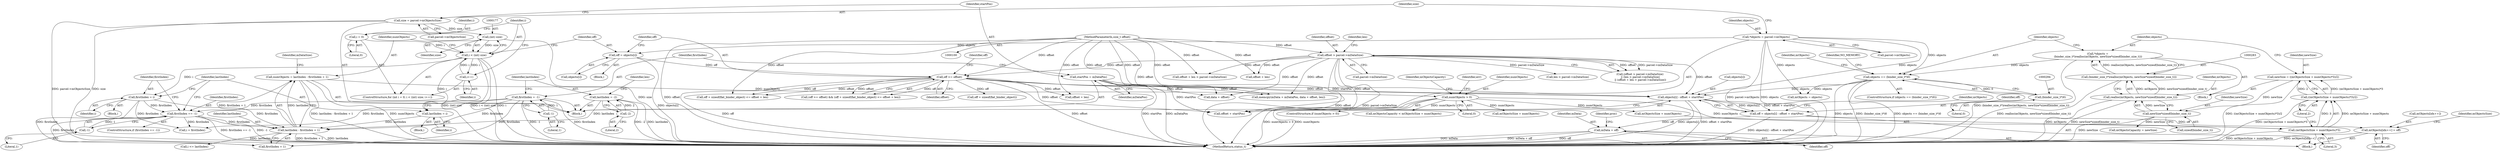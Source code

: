 digraph "0_Android_e68cbc3e9e66df4231e70efa3e9c41abc12aea20@array" {
"1000323" [label="(Call,objects[i] - offset + startPos)"];
"1000114" [label="(Call,*objects = parcel->mObjects)"];
"1000291" [label="(Call,objects == (binder_size_t*)0)"];
"1000280" [label="(Call,*objects =\n (binder_size_t*)realloc(mObjects, newSize*sizeof(binder_size_t)))"];
"1000282" [label="(Call,(binder_size_t*)realloc(mObjects, newSize*sizeof(binder_size_t)))"];
"1000284" [label="(Call,realloc(mObjects, newSize*sizeof(binder_size_t)))"];
"1000286" [label="(Call,newSize*sizeof(binder_size_t))"];
"1000270" [label="(Call,newSize = ((mObjectsSize + numObjects)*3)/2)"];
"1000272" [label="(Call,((mObjectsSize + numObjects)*3)/2)"];
"1000273" [label="(Call,(mObjectsSize + numObjects)*3)"];
"1000258" [label="(Call,numObjects > 0)"];
"1000215" [label="(Call,numObjects = lastIndex - firstIndex + 1)"];
"1000217" [label="(Call,lastIndex - firstIndex + 1)"];
"1000211" [label="(Call,lastIndex = i)"];
"1000174" [label="(Call,i < (int) size)"];
"1000171" [label="(Call,i = 0)"];
"1000179" [label="(Call,i++)"];
"1000176" [label="(Call,(int) size)"];
"1000120" [label="(Call,size = parcel->mObjectsSize)"];
"1000135" [label="(Call,lastIndex = -2)"];
"1000137" [label="(Call,-2)"];
"1000208" [label="(Call,firstIndex = i)"];
"1000130" [label="(Call,firstIndex = -1)"];
"1000132" [label="(Call,-1)"];
"1000203" [label="(Call,firstIndex == -1)"];
"1000205" [label="(Call,-1)"];
"1000293" [label="(Call,(binder_size_t*)0)"];
"1000102" [label="(MethodParameterIn,size_t offset)"];
"1000148" [label="(Call,offset > parcel->mDataSize)"];
"1000190" [label="(Call,off >= offset)"];
"1000183" [label="(Call,off = objects[i])"];
"1000126" [label="(Call,startPos = mDataPos)"];
"1000321" [label="(Call,off = objects[i] - offset + startPos)"];
"1000330" [label="(Call,mObjects[idx++] = off)"];
"1000338" [label="(Call,mData + off)"];
"1000331" [label="(Call,mObjects[idx++])"];
"1000114" [label="(Call,*objects = parcel->mObjects)"];
"1000131" [label="(Identifier,firstIndex)"];
"1000184" [label="(Identifier,off)"];
"1000171" [label="(Call,i = 0)"];
"1000127" [label="(Identifier,startPos)"];
"1000102" [label="(MethodParameterIn,size_t offset)"];
"1000191" [label="(Identifier,off)"];
"1000141" [label="(Identifier,len)"];
"1000206" [label="(Literal,1)"];
"1000274" [label="(Call,mObjectsSize + numObjects)"];
"1000258" [label="(Call,numObjects > 0)"];
"1000202" [label="(ControlStructure,if (firstIndex == -1))"];
"1000130" [label="(Call,firstIndex = -1)"];
"1000176" [label="(Call,(int) size)"];
"1000340" [label="(Identifier,off)"];
"1000172" [label="(Identifier,i)"];
"1000150" [label="(Call,parcel->mDataSize)"];
"1000380" [label="(MethodReturn,status_t)"];
"1000135" [label="(Call,lastIndex = -2)"];
"1000209" [label="(Identifier,firstIndex)"];
"1000122" [label="(Call,parcel->mObjectsSize)"];
"1000215" [label="(Call,numObjects = lastIndex - firstIndex + 1)"];
"1000323" [label="(Call,objects[i] - offset + startPos)"];
"1000192" [label="(Identifier,offset)"];
"1000263" [label="(Call,mObjectsCapacity < mObjectsSize + numObjects)"];
"1000195" [label="(Identifier,off)"];
"1000137" [label="(Call,-2)"];
"1000198" [label="(Call,offset + len)"];
"1000194" [label="(Call,off + sizeof(flat_binder_object))"];
"1000330" [label="(Call,mObjects[idx++] = off)"];
"1000270" [label="(Call,newSize = ((mObjectsSize + numObjects)*3)/2)"];
"1000282" [label="(Call,(binder_size_t*)realloc(mObjects, newSize*sizeof(binder_size_t)))"];
"1000285" [label="(Identifier,mObjects)"];
"1000155" [label="(Identifier,len)"];
"1000126" [label="(Call,startPos = mDataPos)"];
"1000335" [label="(Identifier,off)"];
"1000324" [label="(Call,objects[i])"];
"1000213" [label="(Identifier,i)"];
"1000337" [label="(Identifier,mObjectsSize)"];
"1000159" [label="(Call,offset + len > parcel->mDataSize)"];
"1000265" [label="(Call,mObjectsSize + numObjects)"];
"1000311" [label="(Call,i = firstIndex)"];
"1000204" [label="(Identifier,firstIndex)"];
"1000295" [label="(Literal,0)"];
"1000219" [label="(Call,firstIndex + 1)"];
"1000260" [label="(Literal,0)"];
"1000154" [label="(Call,len > parcel->mDataSize)"];
"1000293" [label="(Call,(binder_size_t*)0)"];
"1000278" [label="(Literal,2)"];
"1000300" [label="(Identifier,mObjects)"];
"1000240" [label="(Call,memcpy(mData + mDataPos, data + offset, len))"];
"1000212" [label="(Identifier,lastIndex)"];
"1000302" [label="(Call,mObjectsCapacity = newSize)"];
"1000121" [label="(Identifier,size)"];
"1000332" [label="(Identifier,mObjects)"];
"1000160" [label="(Call,offset + len)"];
"1000120" [label="(Call,size = parcel->mObjectsSize)"];
"1000208" [label="(Call,firstIndex = i)"];
"1000116" [label="(Call,parcel->mObjects)"];
"1000185" [label="(Call,objects[i])"];
"1000181" [label="(Block,)"];
"1000379" [label="(Identifier,err)"];
"1000218" [label="(Identifier,lastIndex)"];
"1000225" [label="(Identifier,mDataSize)"];
"1000244" [label="(Call,data + offset)"];
"1000298" [label="(Identifier,NO_MEMORY)"];
"1000149" [label="(Identifier,offset)"];
"1000183" [label="(Call,off = objects[i])"];
"1000207" [label="(Block,)"];
"1000288" [label="(Call,sizeof(binder_size_t))"];
"1000190" [label="(Call,off >= offset)"];
"1000169" [label="(ControlStructure,for (int i = 0; i < (int) size; i++))"];
"1000319" [label="(Block,)"];
"1000277" [label="(Literal,3)"];
"1000271" [label="(Identifier,newSize)"];
"1000327" [label="(Call,offset + startPos)"];
"1000147" [label="(Call,(offset > parcel->mDataSize)\n || (len > parcel->mDataSize)\n || (offset + len > parcel->mDataSize))"];
"1000148" [label="(Call,offset > parcel->mDataSize)"];
"1000193" [label="(Call,off + sizeof(flat_binder_object) <= offset + len)"];
"1000272" [label="(Call,((mObjectsSize + numObjects)*3)/2)"];
"1000268" [label="(Block,)"];
"1000299" [label="(Call,mObjects = objects)"];
"1000175" [label="(Identifier,i)"];
"1000132" [label="(Call,-1)"];
"1000259" [label="(Identifier,numObjects)"];
"1000257" [label="(ControlStructure,if (numObjects > 0))"];
"1000136" [label="(Identifier,lastIndex)"];
"1000210" [label="(Identifier,i)"];
"1000284" [label="(Call,realloc(mObjects, newSize*sizeof(binder_size_t)))"];
"1000201" [label="(Block,)"];
"1000273" [label="(Call,(mObjectsSize + numObjects)*3)"];
"1000179" [label="(Call,i++)"];
"1000178" [label="(Identifier,size)"];
"1000290" [label="(ControlStructure,if (objects == (binder_size_t*)0))"];
"1000264" [label="(Identifier,mObjectsCapacity)"];
"1000281" [label="(Identifier,objects)"];
"1000342" [label="(Identifier,proc)"];
"1000138" [label="(Literal,2)"];
"1000180" [label="(Identifier,i)"];
"1000286" [label="(Call,newSize*sizeof(binder_size_t))"];
"1000216" [label="(Identifier,numObjects)"];
"1000205" [label="(Call,-1)"];
"1000291" [label="(Call,objects == (binder_size_t*)0)"];
"1000287" [label="(Identifier,newSize)"];
"1000280" [label="(Call,*objects =\n (binder_size_t*)realloc(mObjects, newSize*sizeof(binder_size_t)))"];
"1000133" [label="(Literal,1)"];
"1000203" [label="(Call,firstIndex == -1)"];
"1000339" [label="(Identifier,mData)"];
"1000321" [label="(Call,off = objects[i] - offset + startPos)"];
"1000292" [label="(Identifier,objects)"];
"1000174" [label="(Call,i < (int) size)"];
"1000211" [label="(Call,lastIndex = i)"];
"1000314" [label="(Call,i <= lastIndex)"];
"1000173" [label="(Literal,0)"];
"1000104" [label="(Block,)"];
"1000115" [label="(Identifier,objects)"];
"1000322" [label="(Identifier,off)"];
"1000338" [label="(Call,mData + off)"];
"1000189" [label="(Call,(off >= offset) && (off + sizeof(flat_binder_object) <= offset + len))"];
"1000217" [label="(Call,lastIndex - firstIndex + 1)"];
"1000128" [label="(Identifier,mDataPos)"];
"1000323" -> "1000321"  [label="AST: "];
"1000323" -> "1000327"  [label="CFG: "];
"1000324" -> "1000323"  [label="AST: "];
"1000327" -> "1000323"  [label="AST: "];
"1000321" -> "1000323"  [label="CFG: "];
"1000323" -> "1000380"  [label="DDG: objects[i]"];
"1000323" -> "1000380"  [label="DDG: offset + startPos"];
"1000323" -> "1000321"  [label="DDG: objects[i]"];
"1000323" -> "1000321"  [label="DDG: offset + startPos"];
"1000114" -> "1000323"  [label="DDG: objects"];
"1000291" -> "1000323"  [label="DDG: objects"];
"1000102" -> "1000323"  [label="DDG: offset"];
"1000148" -> "1000323"  [label="DDG: offset"];
"1000190" -> "1000323"  [label="DDG: offset"];
"1000126" -> "1000323"  [label="DDG: startPos"];
"1000114" -> "1000104"  [label="AST: "];
"1000114" -> "1000116"  [label="CFG: "];
"1000115" -> "1000114"  [label="AST: "];
"1000116" -> "1000114"  [label="AST: "];
"1000121" -> "1000114"  [label="CFG: "];
"1000114" -> "1000380"  [label="DDG: objects"];
"1000114" -> "1000380"  [label="DDG: parcel->mObjects"];
"1000114" -> "1000183"  [label="DDG: objects"];
"1000114" -> "1000291"  [label="DDG: objects"];
"1000114" -> "1000299"  [label="DDG: objects"];
"1000291" -> "1000290"  [label="AST: "];
"1000291" -> "1000293"  [label="CFG: "];
"1000292" -> "1000291"  [label="AST: "];
"1000293" -> "1000291"  [label="AST: "];
"1000298" -> "1000291"  [label="CFG: "];
"1000300" -> "1000291"  [label="CFG: "];
"1000291" -> "1000380"  [label="DDG: objects == (binder_size_t*)0"];
"1000291" -> "1000380"  [label="DDG: objects"];
"1000291" -> "1000380"  [label="DDG: (binder_size_t*)0"];
"1000280" -> "1000291"  [label="DDG: objects"];
"1000293" -> "1000291"  [label="DDG: 0"];
"1000291" -> "1000299"  [label="DDG: objects"];
"1000280" -> "1000268"  [label="AST: "];
"1000280" -> "1000282"  [label="CFG: "];
"1000281" -> "1000280"  [label="AST: "];
"1000282" -> "1000280"  [label="AST: "];
"1000292" -> "1000280"  [label="CFG: "];
"1000280" -> "1000380"  [label="DDG: (binder_size_t*)realloc(mObjects, newSize*sizeof(binder_size_t))"];
"1000282" -> "1000280"  [label="DDG: realloc(mObjects, newSize*sizeof(binder_size_t))"];
"1000282" -> "1000284"  [label="CFG: "];
"1000283" -> "1000282"  [label="AST: "];
"1000284" -> "1000282"  [label="AST: "];
"1000282" -> "1000380"  [label="DDG: realloc(mObjects, newSize*sizeof(binder_size_t))"];
"1000284" -> "1000282"  [label="DDG: mObjects"];
"1000284" -> "1000282"  [label="DDG: newSize*sizeof(binder_size_t)"];
"1000284" -> "1000286"  [label="CFG: "];
"1000285" -> "1000284"  [label="AST: "];
"1000286" -> "1000284"  [label="AST: "];
"1000284" -> "1000380"  [label="DDG: newSize*sizeof(binder_size_t)"];
"1000284" -> "1000380"  [label="DDG: mObjects"];
"1000286" -> "1000284"  [label="DDG: newSize"];
"1000286" -> "1000288"  [label="CFG: "];
"1000287" -> "1000286"  [label="AST: "];
"1000288" -> "1000286"  [label="AST: "];
"1000286" -> "1000380"  [label="DDG: newSize"];
"1000270" -> "1000286"  [label="DDG: newSize"];
"1000286" -> "1000302"  [label="DDG: newSize"];
"1000270" -> "1000268"  [label="AST: "];
"1000270" -> "1000272"  [label="CFG: "];
"1000271" -> "1000270"  [label="AST: "];
"1000272" -> "1000270"  [label="AST: "];
"1000281" -> "1000270"  [label="CFG: "];
"1000270" -> "1000380"  [label="DDG: ((mObjectsSize + numObjects)*3)/2"];
"1000272" -> "1000270"  [label="DDG: (mObjectsSize + numObjects)*3"];
"1000272" -> "1000270"  [label="DDG: 2"];
"1000272" -> "1000278"  [label="CFG: "];
"1000273" -> "1000272"  [label="AST: "];
"1000278" -> "1000272"  [label="AST: "];
"1000272" -> "1000380"  [label="DDG: (mObjectsSize + numObjects)*3"];
"1000273" -> "1000272"  [label="DDG: mObjectsSize + numObjects"];
"1000273" -> "1000272"  [label="DDG: 3"];
"1000273" -> "1000277"  [label="CFG: "];
"1000274" -> "1000273"  [label="AST: "];
"1000277" -> "1000273"  [label="AST: "];
"1000278" -> "1000273"  [label="CFG: "];
"1000273" -> "1000380"  [label="DDG: mObjectsSize + numObjects"];
"1000258" -> "1000273"  [label="DDG: numObjects"];
"1000258" -> "1000257"  [label="AST: "];
"1000258" -> "1000260"  [label="CFG: "];
"1000259" -> "1000258"  [label="AST: "];
"1000260" -> "1000258"  [label="AST: "];
"1000264" -> "1000258"  [label="CFG: "];
"1000379" -> "1000258"  [label="CFG: "];
"1000258" -> "1000380"  [label="DDG: numObjects"];
"1000258" -> "1000380"  [label="DDG: numObjects > 0"];
"1000215" -> "1000258"  [label="DDG: numObjects"];
"1000258" -> "1000263"  [label="DDG: numObjects"];
"1000258" -> "1000265"  [label="DDG: numObjects"];
"1000258" -> "1000274"  [label="DDG: numObjects"];
"1000215" -> "1000104"  [label="AST: "];
"1000215" -> "1000217"  [label="CFG: "];
"1000216" -> "1000215"  [label="AST: "];
"1000217" -> "1000215"  [label="AST: "];
"1000225" -> "1000215"  [label="CFG: "];
"1000215" -> "1000380"  [label="DDG: numObjects"];
"1000215" -> "1000380"  [label="DDG: lastIndex - firstIndex + 1"];
"1000217" -> "1000215"  [label="DDG: lastIndex"];
"1000217" -> "1000215"  [label="DDG: firstIndex + 1"];
"1000217" -> "1000219"  [label="CFG: "];
"1000218" -> "1000217"  [label="AST: "];
"1000219" -> "1000217"  [label="AST: "];
"1000217" -> "1000380"  [label="DDG: firstIndex + 1"];
"1000217" -> "1000380"  [label="DDG: lastIndex"];
"1000211" -> "1000217"  [label="DDG: lastIndex"];
"1000135" -> "1000217"  [label="DDG: lastIndex"];
"1000208" -> "1000217"  [label="DDG: firstIndex"];
"1000130" -> "1000217"  [label="DDG: firstIndex"];
"1000203" -> "1000217"  [label="DDG: firstIndex"];
"1000217" -> "1000314"  [label="DDG: lastIndex"];
"1000211" -> "1000201"  [label="AST: "];
"1000211" -> "1000213"  [label="CFG: "];
"1000212" -> "1000211"  [label="AST: "];
"1000213" -> "1000211"  [label="AST: "];
"1000180" -> "1000211"  [label="CFG: "];
"1000174" -> "1000211"  [label="DDG: i"];
"1000174" -> "1000169"  [label="AST: "];
"1000174" -> "1000176"  [label="CFG: "];
"1000175" -> "1000174"  [label="AST: "];
"1000176" -> "1000174"  [label="AST: "];
"1000184" -> "1000174"  [label="CFG: "];
"1000216" -> "1000174"  [label="CFG: "];
"1000174" -> "1000380"  [label="DDG: (int) size"];
"1000174" -> "1000380"  [label="DDG: i < (int) size"];
"1000174" -> "1000380"  [label="DDG: i"];
"1000171" -> "1000174"  [label="DDG: i"];
"1000179" -> "1000174"  [label="DDG: i"];
"1000176" -> "1000174"  [label="DDG: size"];
"1000174" -> "1000179"  [label="DDG: i"];
"1000174" -> "1000208"  [label="DDG: i"];
"1000171" -> "1000169"  [label="AST: "];
"1000171" -> "1000173"  [label="CFG: "];
"1000172" -> "1000171"  [label="AST: "];
"1000173" -> "1000171"  [label="AST: "];
"1000175" -> "1000171"  [label="CFG: "];
"1000179" -> "1000169"  [label="AST: "];
"1000179" -> "1000180"  [label="CFG: "];
"1000180" -> "1000179"  [label="AST: "];
"1000175" -> "1000179"  [label="CFG: "];
"1000176" -> "1000178"  [label="CFG: "];
"1000177" -> "1000176"  [label="AST: "];
"1000178" -> "1000176"  [label="AST: "];
"1000176" -> "1000380"  [label="DDG: size"];
"1000120" -> "1000176"  [label="DDG: size"];
"1000120" -> "1000104"  [label="AST: "];
"1000120" -> "1000122"  [label="CFG: "];
"1000121" -> "1000120"  [label="AST: "];
"1000122" -> "1000120"  [label="AST: "];
"1000127" -> "1000120"  [label="CFG: "];
"1000120" -> "1000380"  [label="DDG: size"];
"1000120" -> "1000380"  [label="DDG: parcel->mObjectsSize"];
"1000135" -> "1000104"  [label="AST: "];
"1000135" -> "1000137"  [label="CFG: "];
"1000136" -> "1000135"  [label="AST: "];
"1000137" -> "1000135"  [label="AST: "];
"1000141" -> "1000135"  [label="CFG: "];
"1000135" -> "1000380"  [label="DDG: lastIndex"];
"1000135" -> "1000380"  [label="DDG: -2"];
"1000137" -> "1000135"  [label="DDG: 2"];
"1000137" -> "1000138"  [label="CFG: "];
"1000138" -> "1000137"  [label="AST: "];
"1000208" -> "1000207"  [label="AST: "];
"1000208" -> "1000210"  [label="CFG: "];
"1000209" -> "1000208"  [label="AST: "];
"1000210" -> "1000208"  [label="AST: "];
"1000212" -> "1000208"  [label="CFG: "];
"1000208" -> "1000203"  [label="DDG: firstIndex"];
"1000208" -> "1000219"  [label="DDG: firstIndex"];
"1000208" -> "1000311"  [label="DDG: firstIndex"];
"1000130" -> "1000104"  [label="AST: "];
"1000130" -> "1000132"  [label="CFG: "];
"1000131" -> "1000130"  [label="AST: "];
"1000132" -> "1000130"  [label="AST: "];
"1000136" -> "1000130"  [label="CFG: "];
"1000130" -> "1000380"  [label="DDG: -1"];
"1000130" -> "1000380"  [label="DDG: firstIndex"];
"1000132" -> "1000130"  [label="DDG: 1"];
"1000130" -> "1000203"  [label="DDG: firstIndex"];
"1000130" -> "1000219"  [label="DDG: firstIndex"];
"1000130" -> "1000311"  [label="DDG: firstIndex"];
"1000132" -> "1000133"  [label="CFG: "];
"1000133" -> "1000132"  [label="AST: "];
"1000203" -> "1000202"  [label="AST: "];
"1000203" -> "1000205"  [label="CFG: "];
"1000204" -> "1000203"  [label="AST: "];
"1000205" -> "1000203"  [label="AST: "];
"1000209" -> "1000203"  [label="CFG: "];
"1000212" -> "1000203"  [label="CFG: "];
"1000203" -> "1000380"  [label="DDG: firstIndex == -1"];
"1000203" -> "1000380"  [label="DDG: -1"];
"1000205" -> "1000203"  [label="DDG: 1"];
"1000203" -> "1000219"  [label="DDG: firstIndex"];
"1000203" -> "1000311"  [label="DDG: firstIndex"];
"1000205" -> "1000206"  [label="CFG: "];
"1000206" -> "1000205"  [label="AST: "];
"1000293" -> "1000295"  [label="CFG: "];
"1000294" -> "1000293"  [label="AST: "];
"1000295" -> "1000293"  [label="AST: "];
"1000102" -> "1000100"  [label="AST: "];
"1000102" -> "1000380"  [label="DDG: offset"];
"1000102" -> "1000148"  [label="DDG: offset"];
"1000102" -> "1000159"  [label="DDG: offset"];
"1000102" -> "1000160"  [label="DDG: offset"];
"1000102" -> "1000190"  [label="DDG: offset"];
"1000102" -> "1000193"  [label="DDG: offset"];
"1000102" -> "1000198"  [label="DDG: offset"];
"1000102" -> "1000240"  [label="DDG: offset"];
"1000102" -> "1000244"  [label="DDG: offset"];
"1000102" -> "1000327"  [label="DDG: offset"];
"1000148" -> "1000147"  [label="AST: "];
"1000148" -> "1000150"  [label="CFG: "];
"1000149" -> "1000148"  [label="AST: "];
"1000150" -> "1000148"  [label="AST: "];
"1000155" -> "1000148"  [label="CFG: "];
"1000147" -> "1000148"  [label="CFG: "];
"1000148" -> "1000380"  [label="DDG: offset"];
"1000148" -> "1000380"  [label="DDG: parcel->mDataSize"];
"1000148" -> "1000147"  [label="DDG: offset"];
"1000148" -> "1000147"  [label="DDG: parcel->mDataSize"];
"1000148" -> "1000154"  [label="DDG: parcel->mDataSize"];
"1000148" -> "1000159"  [label="DDG: offset"];
"1000148" -> "1000160"  [label="DDG: offset"];
"1000148" -> "1000190"  [label="DDG: offset"];
"1000148" -> "1000240"  [label="DDG: offset"];
"1000148" -> "1000244"  [label="DDG: offset"];
"1000148" -> "1000327"  [label="DDG: offset"];
"1000190" -> "1000189"  [label="AST: "];
"1000190" -> "1000192"  [label="CFG: "];
"1000191" -> "1000190"  [label="AST: "];
"1000192" -> "1000190"  [label="AST: "];
"1000195" -> "1000190"  [label="CFG: "];
"1000189" -> "1000190"  [label="CFG: "];
"1000190" -> "1000380"  [label="DDG: off"];
"1000190" -> "1000380"  [label="DDG: offset"];
"1000190" -> "1000189"  [label="DDG: off"];
"1000190" -> "1000189"  [label="DDG: offset"];
"1000183" -> "1000190"  [label="DDG: off"];
"1000190" -> "1000193"  [label="DDG: off"];
"1000190" -> "1000193"  [label="DDG: offset"];
"1000190" -> "1000194"  [label="DDG: off"];
"1000190" -> "1000198"  [label="DDG: offset"];
"1000190" -> "1000240"  [label="DDG: offset"];
"1000190" -> "1000244"  [label="DDG: offset"];
"1000190" -> "1000327"  [label="DDG: offset"];
"1000183" -> "1000181"  [label="AST: "];
"1000183" -> "1000185"  [label="CFG: "];
"1000184" -> "1000183"  [label="AST: "];
"1000185" -> "1000183"  [label="AST: "];
"1000191" -> "1000183"  [label="CFG: "];
"1000183" -> "1000380"  [label="DDG: objects[i]"];
"1000126" -> "1000104"  [label="AST: "];
"1000126" -> "1000128"  [label="CFG: "];
"1000127" -> "1000126"  [label="AST: "];
"1000128" -> "1000126"  [label="AST: "];
"1000131" -> "1000126"  [label="CFG: "];
"1000126" -> "1000380"  [label="DDG: startPos"];
"1000126" -> "1000380"  [label="DDG: mDataPos"];
"1000126" -> "1000327"  [label="DDG: startPos"];
"1000321" -> "1000319"  [label="AST: "];
"1000322" -> "1000321"  [label="AST: "];
"1000332" -> "1000321"  [label="CFG: "];
"1000321" -> "1000380"  [label="DDG: objects[i] - offset + startPos"];
"1000321" -> "1000330"  [label="DDG: off"];
"1000321" -> "1000338"  [label="DDG: off"];
"1000330" -> "1000319"  [label="AST: "];
"1000330" -> "1000335"  [label="CFG: "];
"1000331" -> "1000330"  [label="AST: "];
"1000335" -> "1000330"  [label="AST: "];
"1000337" -> "1000330"  [label="CFG: "];
"1000330" -> "1000380"  [label="DDG: mObjects[idx++]"];
"1000338" -> "1000319"  [label="AST: "];
"1000338" -> "1000340"  [label="CFG: "];
"1000339" -> "1000338"  [label="AST: "];
"1000340" -> "1000338"  [label="AST: "];
"1000342" -> "1000338"  [label="CFG: "];
"1000338" -> "1000380"  [label="DDG: mData"];
"1000338" -> "1000380"  [label="DDG: mData + off"];
"1000338" -> "1000380"  [label="DDG: off"];
}
